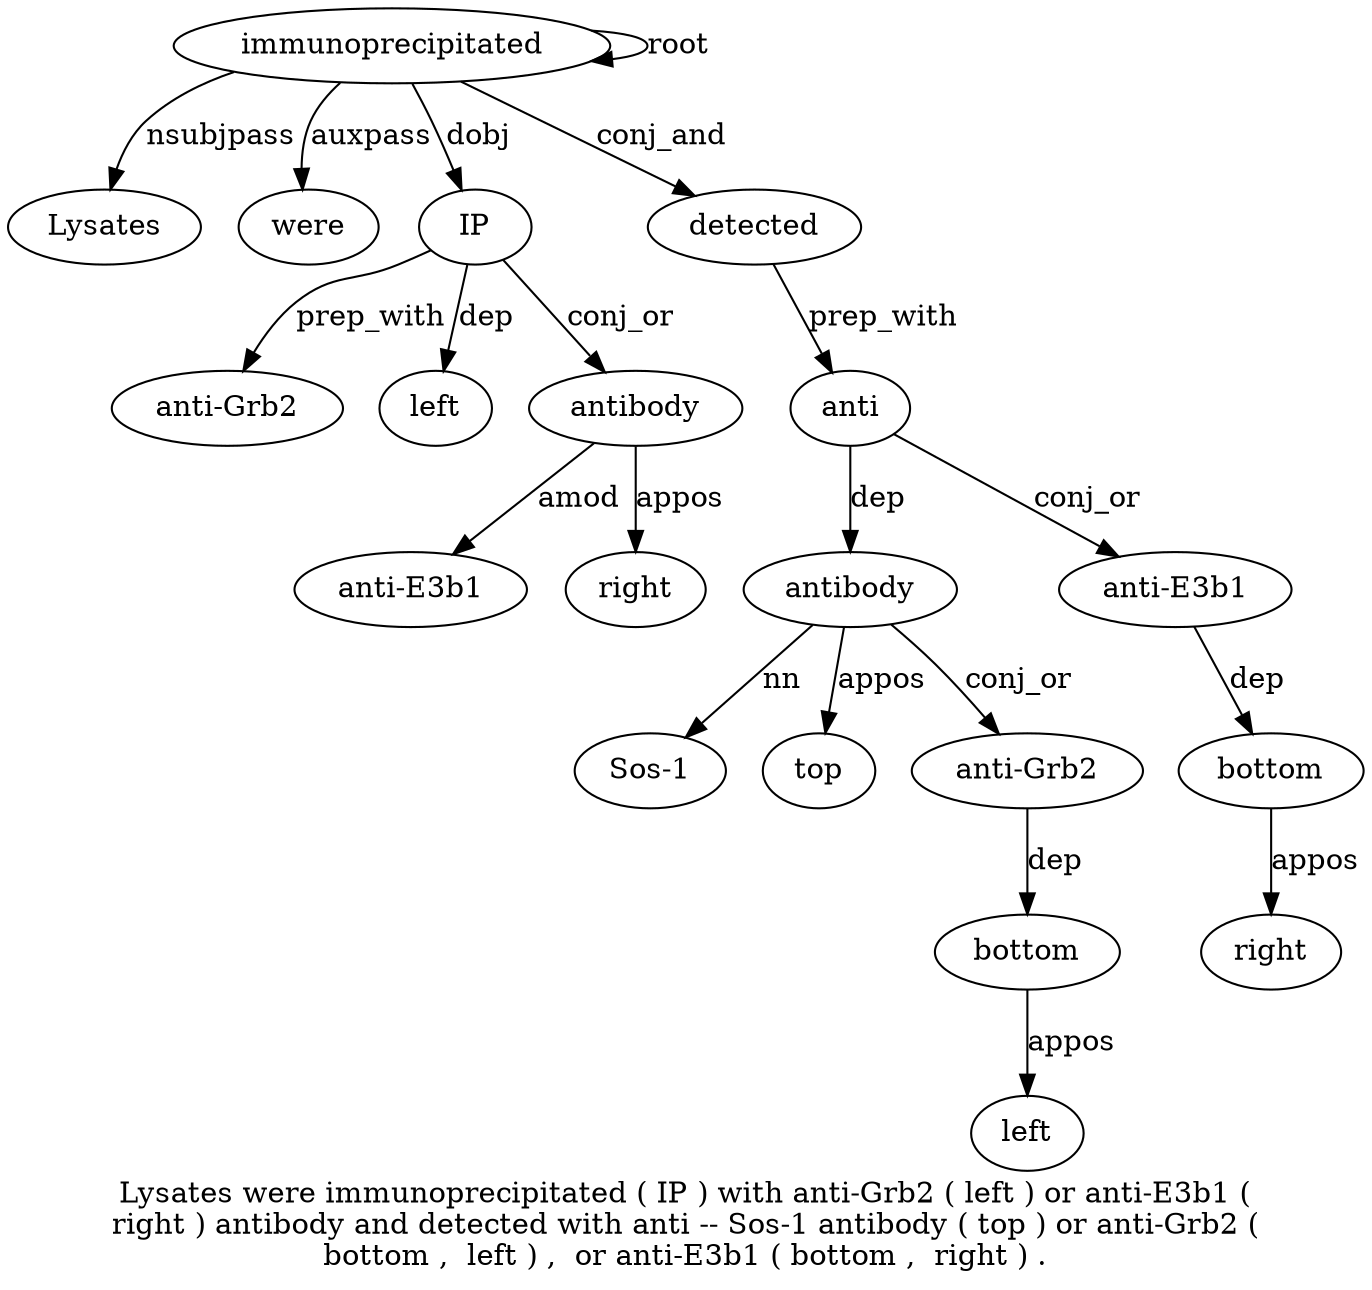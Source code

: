 digraph "Lysates were immunoprecipitated ( IP ) with anti-Grb2 ( left ) or anti-E3b1 ( right ) antibody and detected with anti -- Sos-1 antibody ( top ) or anti-Grb2 ( bottom ,  left ) ,  or anti-E3b1 ( bottom ,  right ) ." {
label="Lysates were immunoprecipitated ( IP ) with anti-Grb2 ( left ) or anti-E3b1 (
right ) antibody and detected with anti -- Sos-1 antibody ( top ) or anti-Grb2 (
bottom ,  left ) ,  or anti-E3b1 ( bottom ,  right ) .";
immunoprecipitated3 [style=filled, fillcolor=white, label=immunoprecipitated];
Lysates1 [style=filled, fillcolor=white, label=Lysates];
immunoprecipitated3 -> Lysates1  [label=nsubjpass];
were2 [style=filled, fillcolor=white, label=were];
immunoprecipitated3 -> were2  [label=auxpass];
immunoprecipitated3 -> immunoprecipitated3  [label=root];
IP5 [style=filled, fillcolor=white, label=IP];
immunoprecipitated3 -> IP5  [label=dobj];
"anti-Grb28" [style=filled, fillcolor=white, label="anti-Grb2"];
IP5 -> "anti-Grb28"  [label=prep_with];
left10 [style=filled, fillcolor=white, label=left];
IP5 -> left10  [label=dep];
antibody17 [style=filled, fillcolor=white, label=antibody];
"anti-E3b1" [style=filled, fillcolor=white, label="anti-E3b1"];
antibody17 -> "anti-E3b1"  [label=amod];
right15 [style=filled, fillcolor=white, label=right];
antibody17 -> right15  [label=appos];
IP5 -> antibody17  [label=conj_or];
detected19 [style=filled, fillcolor=white, label=detected];
immunoprecipitated3 -> detected19  [label=conj_and];
anti21 [style=filled, fillcolor=white, label=anti];
detected19 -> anti21  [label=prep_with];
antibody24 [style=filled, fillcolor=white, label=antibody];
"Sos-123" [style=filled, fillcolor=white, label="Sos-1"];
antibody24 -> "Sos-123"  [label=nn];
anti21 -> antibody24  [label=dep];
top26 [style=filled, fillcolor=white, label=top];
antibody24 -> top26  [label=appos];
"anti-Grb29" [style=filled, fillcolor=white, label="anti-Grb2"];
antibody24 -> "anti-Grb29"  [label=conj_or];
bottom31 [style=filled, fillcolor=white, label=bottom];
"anti-Grb29" -> bottom31  [label=dep];
left33 [style=filled, fillcolor=white, label=left];
bottom31 -> left33  [label=appos];
"anti-E3b17" [style=filled, fillcolor=white, label="anti-E3b1"];
anti21 -> "anti-E3b17"  [label=conj_or];
bottom39 [style=filled, fillcolor=white, label=bottom];
"anti-E3b17" -> bottom39  [label=dep];
right41 [style=filled, fillcolor=white, label=right];
bottom39 -> right41  [label=appos];
}
